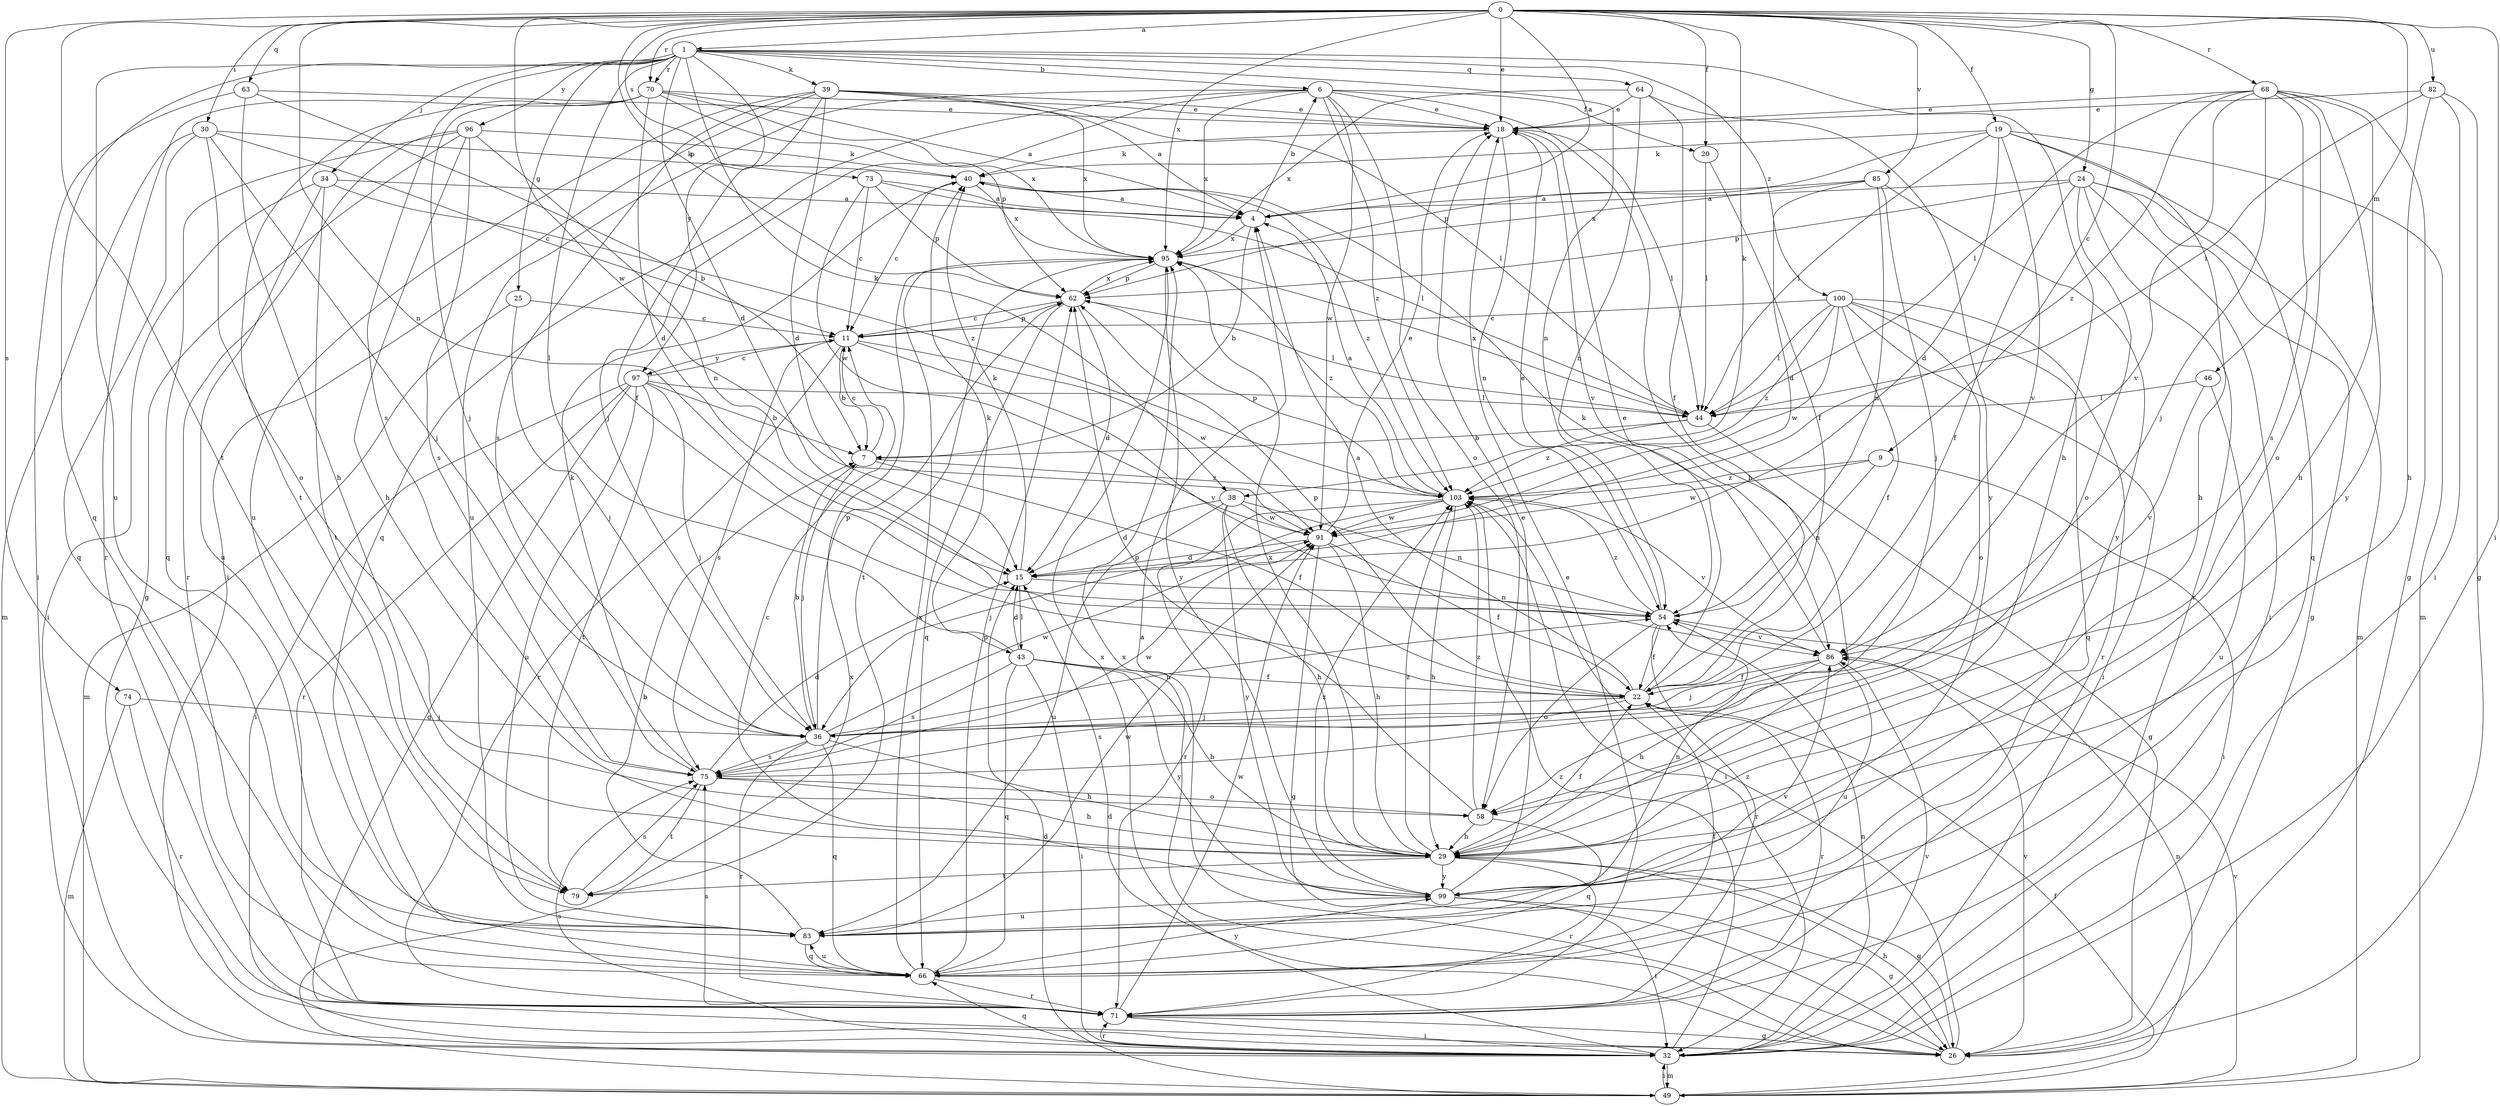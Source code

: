 strict digraph  {
0;
1;
4;
6;
7;
9;
11;
15;
18;
19;
20;
22;
24;
25;
26;
29;
30;
32;
34;
36;
38;
39;
40;
43;
44;
46;
49;
54;
58;
62;
63;
64;
66;
68;
70;
71;
73;
74;
75;
79;
82;
83;
85;
86;
91;
95;
96;
97;
99;
100;
103;
0 -> 1  [label=a];
0 -> 4  [label=a];
0 -> 9  [label=c];
0 -> 18  [label=e];
0 -> 19  [label=f];
0 -> 20  [label=f];
0 -> 24  [label=g];
0 -> 30  [label=i];
0 -> 32  [label=i];
0 -> 38  [label=k];
0 -> 46  [label=m];
0 -> 54  [label=n];
0 -> 62  [label=p];
0 -> 63  [label=q];
0 -> 68  [label=r];
0 -> 70  [label=r];
0 -> 73  [label=s];
0 -> 74  [label=s];
0 -> 79  [label=t];
0 -> 82  [label=u];
0 -> 85  [label=v];
0 -> 91  [label=w];
0 -> 95  [label=x];
1 -> 6  [label=b];
1 -> 15  [label=d];
1 -> 25  [label=g];
1 -> 29  [label=h];
1 -> 34  [label=j];
1 -> 38  [label=k];
1 -> 39  [label=k];
1 -> 43  [label=l];
1 -> 54  [label=n];
1 -> 64  [label=q];
1 -> 66  [label=q];
1 -> 70  [label=r];
1 -> 75  [label=s];
1 -> 83  [label=u];
1 -> 96  [label=y];
1 -> 97  [label=y];
1 -> 100  [label=z];
4 -> 6  [label=b];
4 -> 7  [label=b];
4 -> 95  [label=x];
6 -> 18  [label=e];
6 -> 20  [label=f];
6 -> 29  [label=h];
6 -> 36  [label=j];
6 -> 58  [label=o];
6 -> 66  [label=q];
6 -> 83  [label=u];
6 -> 91  [label=w];
6 -> 95  [label=x];
6 -> 103  [label=z];
7 -> 11  [label=c];
7 -> 22  [label=f];
7 -> 36  [label=j];
7 -> 103  [label=z];
9 -> 32  [label=i];
9 -> 54  [label=n];
9 -> 91  [label=w];
9 -> 103  [label=z];
11 -> 7  [label=b];
11 -> 62  [label=p];
11 -> 71  [label=r];
11 -> 75  [label=s];
11 -> 86  [label=v];
11 -> 91  [label=w];
11 -> 97  [label=y];
15 -> 40  [label=k];
15 -> 43  [label=l];
15 -> 54  [label=n];
18 -> 40  [label=k];
18 -> 44  [label=l];
18 -> 54  [label=n];
18 -> 86  [label=v];
19 -> 15  [label=d];
19 -> 29  [label=h];
19 -> 40  [label=k];
19 -> 44  [label=l];
19 -> 49  [label=m];
19 -> 62  [label=p];
19 -> 66  [label=q];
19 -> 86  [label=v];
20 -> 22  [label=f];
20 -> 44  [label=l];
22 -> 4  [label=a];
22 -> 18  [label=e];
22 -> 36  [label=j];
22 -> 62  [label=p];
22 -> 71  [label=r];
22 -> 75  [label=s];
24 -> 4  [label=a];
24 -> 22  [label=f];
24 -> 26  [label=g];
24 -> 32  [label=i];
24 -> 49  [label=m];
24 -> 58  [label=o];
24 -> 62  [label=p];
24 -> 71  [label=r];
25 -> 11  [label=c];
25 -> 36  [label=j];
25 -> 49  [label=m];
26 -> 4  [label=a];
26 -> 15  [label=d];
26 -> 29  [label=h];
26 -> 86  [label=v];
26 -> 95  [label=x];
26 -> 103  [label=z];
29 -> 22  [label=f];
29 -> 26  [label=g];
29 -> 71  [label=r];
29 -> 79  [label=t];
29 -> 95  [label=x];
29 -> 99  [label=y];
29 -> 103  [label=z];
30 -> 11  [label=c];
30 -> 36  [label=j];
30 -> 40  [label=k];
30 -> 49  [label=m];
30 -> 58  [label=o];
30 -> 66  [label=q];
32 -> 49  [label=m];
32 -> 54  [label=n];
32 -> 66  [label=q];
32 -> 71  [label=r];
32 -> 75  [label=s];
32 -> 86  [label=v];
32 -> 95  [label=x];
32 -> 103  [label=z];
34 -> 4  [label=a];
34 -> 32  [label=i];
34 -> 79  [label=t];
34 -> 83  [label=u];
34 -> 103  [label=z];
36 -> 7  [label=b];
36 -> 29  [label=h];
36 -> 54  [label=n];
36 -> 62  [label=p];
36 -> 66  [label=q];
36 -> 71  [label=r];
36 -> 75  [label=s];
36 -> 91  [label=w];
38 -> 15  [label=d];
38 -> 29  [label=h];
38 -> 54  [label=n];
38 -> 83  [label=u];
38 -> 91  [label=w];
38 -> 99  [label=y];
39 -> 4  [label=a];
39 -> 15  [label=d];
39 -> 18  [label=e];
39 -> 22  [label=f];
39 -> 32  [label=i];
39 -> 44  [label=l];
39 -> 75  [label=s];
39 -> 83  [label=u];
39 -> 95  [label=x];
40 -> 4  [label=a];
40 -> 11  [label=c];
40 -> 95  [label=x];
40 -> 103  [label=z];
43 -> 15  [label=d];
43 -> 22  [label=f];
43 -> 29  [label=h];
43 -> 32  [label=i];
43 -> 40  [label=k];
43 -> 66  [label=q];
43 -> 75  [label=s];
43 -> 99  [label=y];
44 -> 7  [label=b];
44 -> 26  [label=g];
44 -> 95  [label=x];
44 -> 103  [label=z];
46 -> 44  [label=l];
46 -> 83  [label=u];
46 -> 86  [label=v];
49 -> 15  [label=d];
49 -> 22  [label=f];
49 -> 32  [label=i];
49 -> 54  [label=n];
49 -> 86  [label=v];
49 -> 95  [label=x];
54 -> 18  [label=e];
54 -> 22  [label=f];
54 -> 58  [label=o];
54 -> 71  [label=r];
54 -> 86  [label=v];
54 -> 103  [label=z];
58 -> 29  [label=h];
58 -> 62  [label=p];
58 -> 66  [label=q];
58 -> 103  [label=z];
62 -> 11  [label=c];
62 -> 15  [label=d];
62 -> 44  [label=l];
62 -> 66  [label=q];
62 -> 95  [label=x];
63 -> 7  [label=b];
63 -> 18  [label=e];
63 -> 29  [label=h];
63 -> 32  [label=i];
64 -> 18  [label=e];
64 -> 22  [label=f];
64 -> 54  [label=n];
64 -> 95  [label=x];
64 -> 99  [label=y];
66 -> 22  [label=f];
66 -> 62  [label=p];
66 -> 71  [label=r];
66 -> 83  [label=u];
66 -> 95  [label=x];
66 -> 99  [label=y];
68 -> 18  [label=e];
68 -> 26  [label=g];
68 -> 29  [label=h];
68 -> 36  [label=j];
68 -> 44  [label=l];
68 -> 58  [label=o];
68 -> 75  [label=s];
68 -> 86  [label=v];
68 -> 99  [label=y];
68 -> 103  [label=z];
70 -> 4  [label=a];
70 -> 15  [label=d];
70 -> 18  [label=e];
70 -> 36  [label=j];
70 -> 62  [label=p];
70 -> 71  [label=r];
70 -> 79  [label=t];
70 -> 95  [label=x];
71 -> 18  [label=e];
71 -> 26  [label=g];
71 -> 32  [label=i];
71 -> 75  [label=s];
71 -> 91  [label=w];
73 -> 4  [label=a];
73 -> 11  [label=c];
73 -> 44  [label=l];
73 -> 62  [label=p];
73 -> 91  [label=w];
74 -> 36  [label=j];
74 -> 49  [label=m];
74 -> 71  [label=r];
75 -> 15  [label=d];
75 -> 29  [label=h];
75 -> 40  [label=k];
75 -> 58  [label=o];
75 -> 79  [label=t];
75 -> 91  [label=w];
79 -> 75  [label=s];
82 -> 18  [label=e];
82 -> 26  [label=g];
82 -> 29  [label=h];
82 -> 32  [label=i];
82 -> 44  [label=l];
83 -> 7  [label=b];
83 -> 66  [label=q];
83 -> 86  [label=v];
83 -> 91  [label=w];
85 -> 4  [label=a];
85 -> 15  [label=d];
85 -> 36  [label=j];
85 -> 54  [label=n];
85 -> 95  [label=x];
85 -> 99  [label=y];
86 -> 22  [label=f];
86 -> 29  [label=h];
86 -> 36  [label=j];
86 -> 40  [label=k];
86 -> 83  [label=u];
91 -> 15  [label=d];
91 -> 18  [label=e];
91 -> 22  [label=f];
91 -> 26  [label=g];
91 -> 29  [label=h];
95 -> 62  [label=p];
95 -> 79  [label=t];
95 -> 99  [label=y];
95 -> 103  [label=z];
96 -> 26  [label=g];
96 -> 29  [label=h];
96 -> 40  [label=k];
96 -> 54  [label=n];
96 -> 66  [label=q];
96 -> 71  [label=r];
96 -> 75  [label=s];
97 -> 7  [label=b];
97 -> 11  [label=c];
97 -> 26  [label=g];
97 -> 32  [label=i];
97 -> 36  [label=j];
97 -> 44  [label=l];
97 -> 71  [label=r];
97 -> 79  [label=t];
97 -> 83  [label=u];
99 -> 11  [label=c];
99 -> 18  [label=e];
99 -> 26  [label=g];
99 -> 32  [label=i];
99 -> 54  [label=n];
99 -> 83  [label=u];
99 -> 103  [label=z];
100 -> 11  [label=c];
100 -> 22  [label=f];
100 -> 32  [label=i];
100 -> 44  [label=l];
100 -> 58  [label=o];
100 -> 66  [label=q];
100 -> 71  [label=r];
100 -> 91  [label=w];
100 -> 103  [label=z];
103 -> 4  [label=a];
103 -> 29  [label=h];
103 -> 32  [label=i];
103 -> 36  [label=j];
103 -> 62  [label=p];
103 -> 71  [label=r];
103 -> 86  [label=v];
103 -> 91  [label=w];
}

